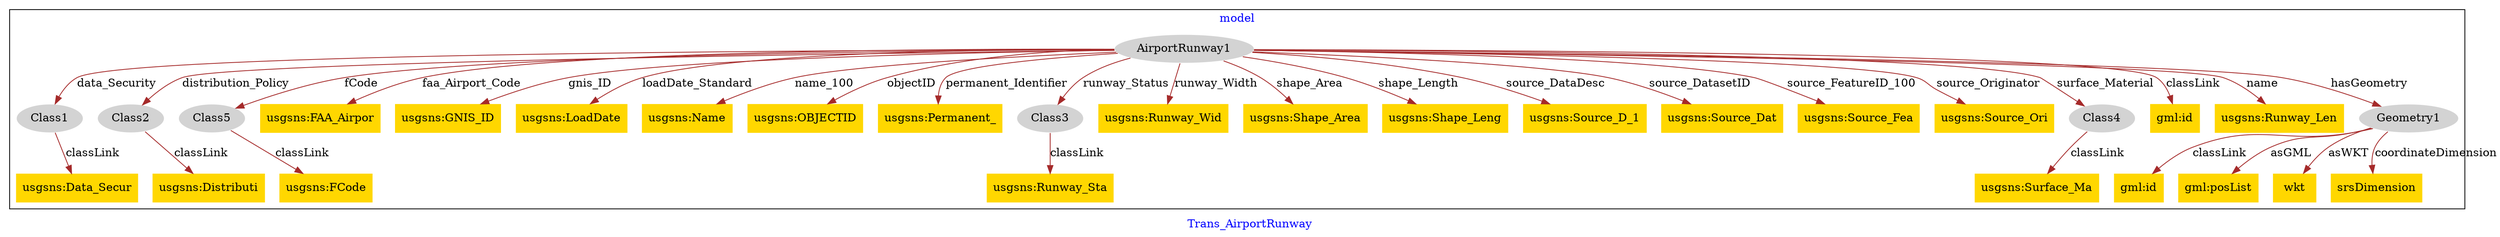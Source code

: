 digraph n0 {
fontcolor="blue"
remincross="true"
label="Trans_AirportRunway"
subgraph cluster {
label="model"
n2[style="filled",color="white",fillcolor="lightgray",label="AirportRunway1"];
n3[style="filled",color="white",fillcolor="lightgray",label="Class1"];
n4[style="filled",color="white",fillcolor="lightgray",label="Class2"];
n5[style="filled",color="white",fillcolor="lightgray",label="Class5"];
n6[shape="plaintext",style="filled",fillcolor="gold",label="usgsns:FAA_Airpor"];
n7[shape="plaintext",style="filled",fillcolor="gold",label="usgsns:GNIS_ID"];
n8[shape="plaintext",style="filled",fillcolor="gold",label="usgsns:LoadDate"];
n9[shape="plaintext",style="filled",fillcolor="gold",label="usgsns:Name"];
n10[shape="plaintext",style="filled",fillcolor="gold",label="usgsns:OBJECTID"];
n11[shape="plaintext",style="filled",fillcolor="gold",label="usgsns:Permanent_"];
n12[style="filled",color="white",fillcolor="lightgray",label="Class3"];
n13[shape="plaintext",style="filled",fillcolor="gold",label="usgsns:Runway_Wid"];
n14[shape="plaintext",style="filled",fillcolor="gold",label="usgsns:Shape_Area"];
n15[shape="plaintext",style="filled",fillcolor="gold",label="usgsns:Shape_Leng"];
n16[shape="plaintext",style="filled",fillcolor="gold",label="usgsns:Source_D_1"];
n17[shape="plaintext",style="filled",fillcolor="gold",label="usgsns:Source_Dat"];
n18[shape="plaintext",style="filled",fillcolor="gold",label="usgsns:Source_Fea"];
n19[shape="plaintext",style="filled",fillcolor="gold",label="usgsns:Source_Ori"];
n20[style="filled",color="white",fillcolor="lightgray",label="Class4"];
n21[shape="plaintext",style="filled",fillcolor="gold",label="gml:id"];
n22[shape="plaintext",style="filled",fillcolor="gold",label="usgsns:Runway_Len"];
n23[style="filled",color="white",fillcolor="lightgray",label="Geometry1"];
n24[shape="plaintext",style="filled",fillcolor="gold",label="gml:id"];
n25[shape="plaintext",style="filled",fillcolor="gold",label="gml:posList"];
n26[shape="plaintext",style="filled",fillcolor="gold",label="wkt"];
n27[shape="plaintext",style="filled",fillcolor="gold",label="srsDimension"];
n28[shape="plaintext",style="filled",fillcolor="gold",label="usgsns:Data_Secur"];
n29[shape="plaintext",style="filled",fillcolor="gold",label="usgsns:Distributi"];
n30[shape="plaintext",style="filled",fillcolor="gold",label="usgsns:Runway_Sta"];
n31[shape="plaintext",style="filled",fillcolor="gold",label="usgsns:Surface_Ma"];
n32[shape="plaintext",style="filled",fillcolor="gold",label="usgsns:FCode"];
}
n2 -> n3[color="brown",fontcolor="black",label="data_Security"]
n2 -> n4[color="brown",fontcolor="black",label="distribution_Policy"]
n2 -> n5[color="brown",fontcolor="black",label="fCode"]
n2 -> n6[color="brown",fontcolor="black",label="faa_Airport_Code"]
n2 -> n7[color="brown",fontcolor="black",label="gnis_ID"]
n2 -> n8[color="brown",fontcolor="black",label="loadDate_Standard"]
n2 -> n9[color="brown",fontcolor="black",label="name_100"]
n2 -> n10[color="brown",fontcolor="black",label="objectID"]
n2 -> n11[color="brown",fontcolor="black",label="permanent_Identifier"]
n2 -> n12[color="brown",fontcolor="black",label="runway_Status"]
n2 -> n13[color="brown",fontcolor="black",label="runway_Width"]
n2 -> n14[color="brown",fontcolor="black",label="shape_Area"]
n2 -> n15[color="brown",fontcolor="black",label="shape_Length"]
n2 -> n16[color="brown",fontcolor="black",label="source_DataDesc"]
n2 -> n17[color="brown",fontcolor="black",label="source_DatasetID"]
n2 -> n18[color="brown",fontcolor="black",label="source_FeatureID_100"]
n2 -> n19[color="brown",fontcolor="black",label="source_Originator"]
n2 -> n20[color="brown",fontcolor="black",label="surface_Material"]
n2 -> n21[color="brown",fontcolor="black",label="classLink"]
n2 -> n22[color="brown",fontcolor="black",label="name"]
n2 -> n23[color="brown",fontcolor="black",label="hasGeometry"]
n23 -> n24[color="brown",fontcolor="black",label="classLink"]
n23 -> n25[color="brown",fontcolor="black",label="asGML"]
n23 -> n26[color="brown",fontcolor="black",label="asWKT"]
n23 -> n27[color="brown",fontcolor="black",label="coordinateDimension"]
n3 -> n28[color="brown",fontcolor="black",label="classLink"]
n4 -> n29[color="brown",fontcolor="black",label="classLink"]
n12 -> n30[color="brown",fontcolor="black",label="classLink"]
n20 -> n31[color="brown",fontcolor="black",label="classLink"]
n5 -> n32[color="brown",fontcolor="black",label="classLink"]
}
